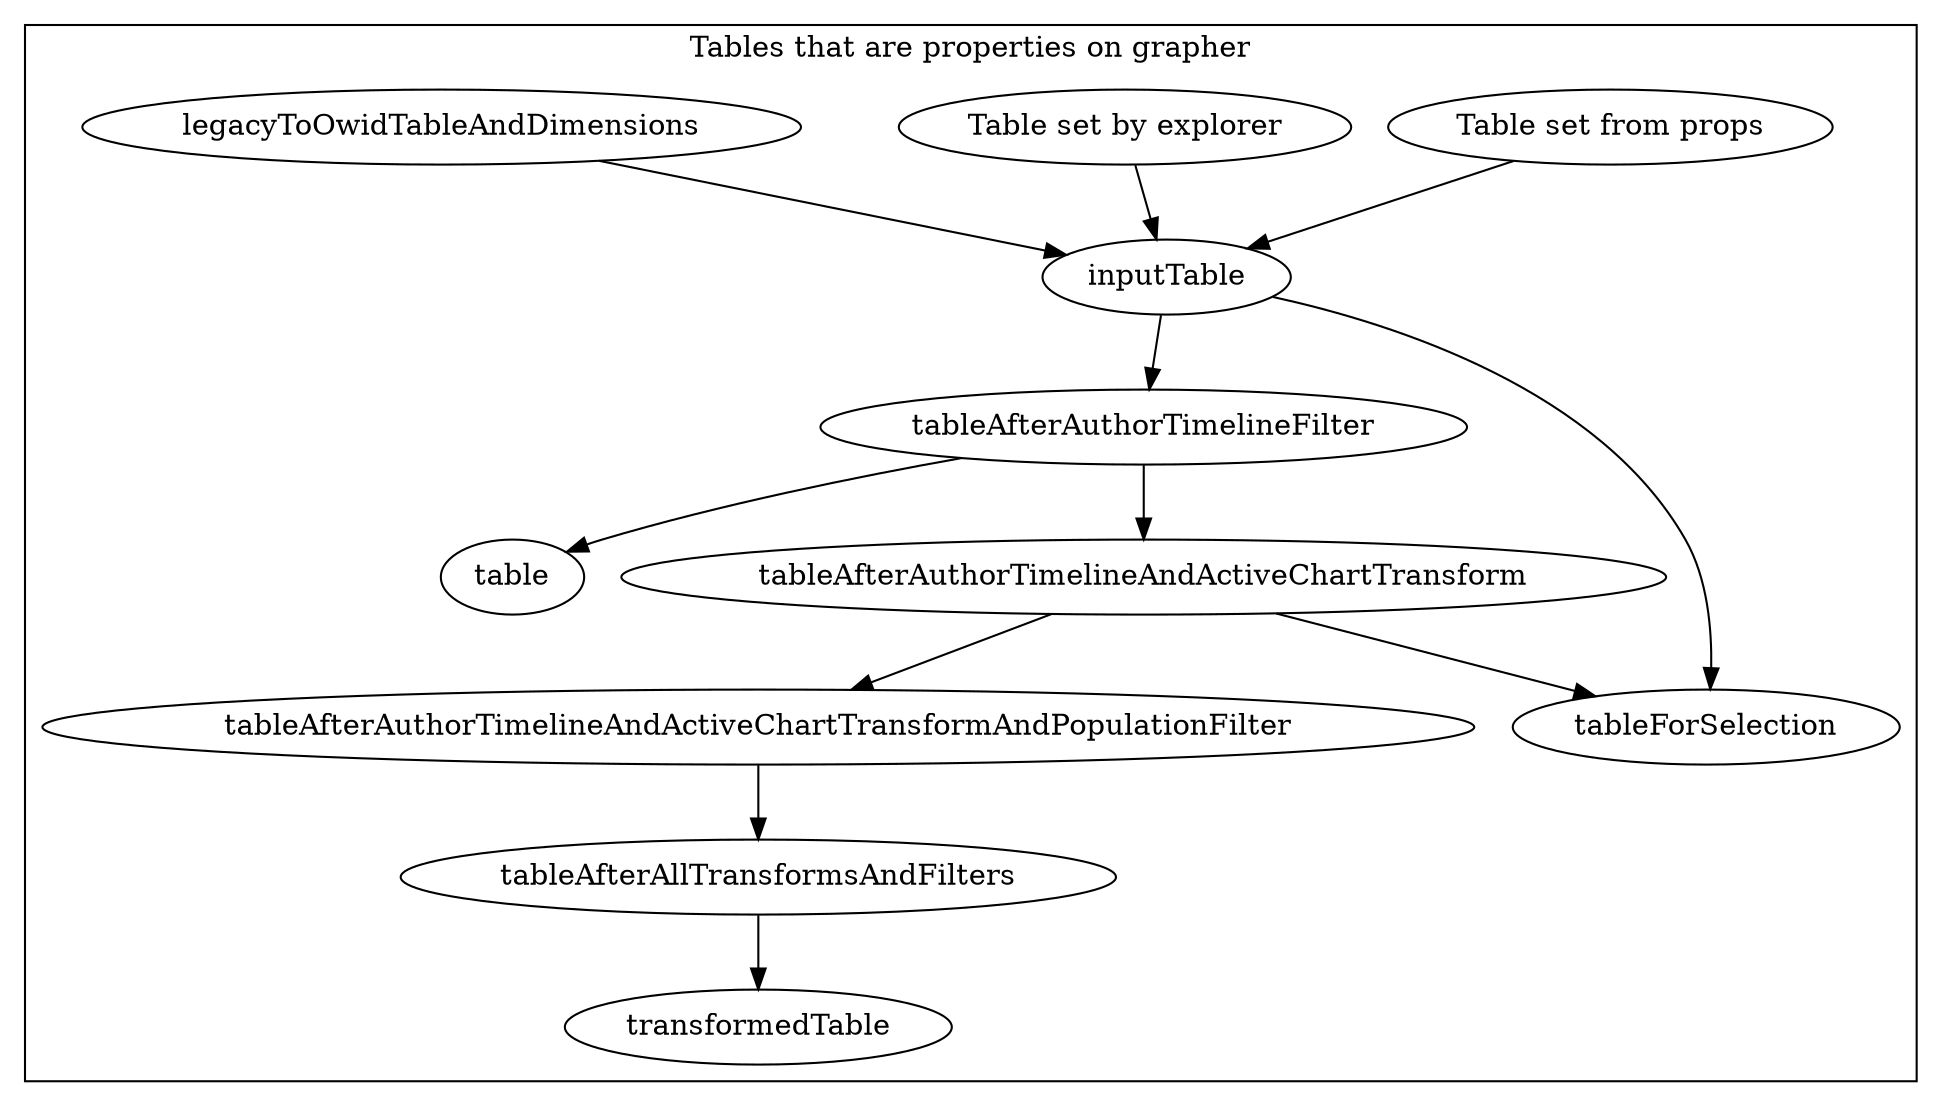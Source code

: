 digraph G {

    subgraph clusterGrapherTables {
        label="Tables that are properties on grapher"
        propsTable [label="Table set from props"]
        explorerSetTable [label="Table set by explorer"]
        explorerSetTable -> inputTable
        legacyToOwidTableAndDimensions -> inputTable [constraint=false]
        propsTable -> inputTable
        inputTable -> tableAfterAuthorTimelineFilter -> tableAfterAuthorTimelineAndActiveChartTransform -> tableForSelection
        inputTable -> tableForSelection
        // tableAfterAuthorTimelineAndActiveChartTransform -> transformLineChart
        // tableAfterAuthorTimelineAndActiveChartTransform -> transformScatterPlot
        // tableAfterAuthorTimelineAndActiveChartTransform -> transformAbstractStacked
        // tableAfterAuthorTimelineAndActiveChartTransform -> transfromDiscreteBar
        // tableAfterAuthorTimelineAndActiveChartTransform -> transformStackedDiscreteBar
        // tableAfterAuthorTimelineAndActiveChartTransform -> transfromSlope
        // tableAfterAuthorTimelineAndActiveChartTransform -> transformWorldMap
        // tableAfterAuthorTimelineAndActiveChartTransform -> transformMarimekko

        tableAfterAuthorTimelineAndActiveChartTransform -> tableAfterAuthorTimelineAndActiveChartTransformAndPopulationFilter -> tableAfterAllTransformsAndFilters -> transformedTable
        tableAfterAuthorTimelineFilter -> table
    }

}